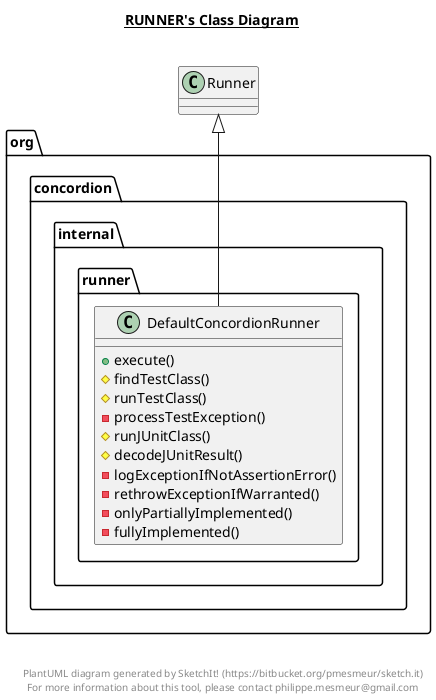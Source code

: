 @startuml

title __RUNNER's Class Diagram__\n

  package org.concordion {
    package org.concordion.internal {
      package org.concordion.internal.runner {
        class DefaultConcordionRunner {
            + execute()
            # findTestClass()
            # runTestClass()
            - processTestException()
            # runJUnitClass()
            # decodeJUnitResult()
            - logExceptionIfNotAssertionError()
            - rethrowExceptionIfWarranted()
            - onlyPartiallyImplemented()
            - fullyImplemented()
        }
      }
    }
  }
  

  DefaultConcordionRunner -up-|> Runner


right footer


PlantUML diagram generated by SketchIt! (https://bitbucket.org/pmesmeur/sketch.it)
For more information about this tool, please contact philippe.mesmeur@gmail.com
endfooter

@enduml
